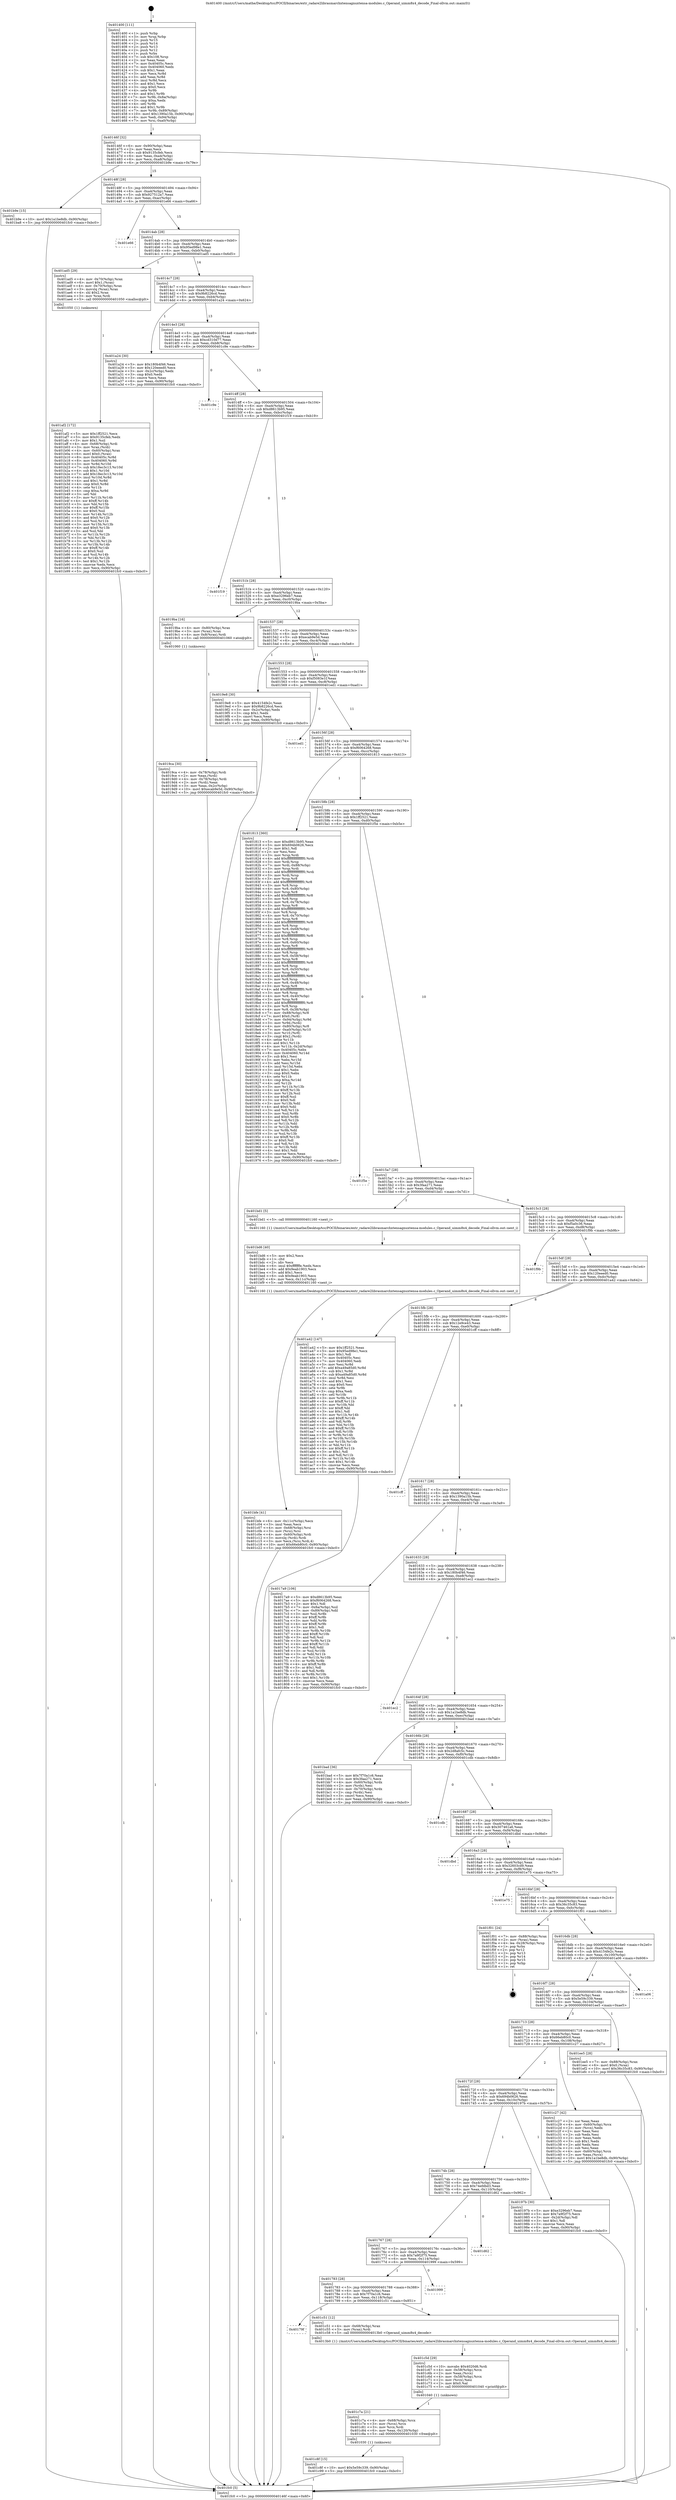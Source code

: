 digraph "0x401400" {
  label = "0x401400 (/mnt/c/Users/mathe/Desktop/tcc/POCII/binaries/extr_radare2librasmarchxtensagnuxtensa-modules.c_Operand_uimm8x4_decode_Final-ollvm.out::main(0))"
  labelloc = "t"
  node[shape=record]

  Entry [label="",width=0.3,height=0.3,shape=circle,fillcolor=black,style=filled]
  "0x40146f" [label="{
     0x40146f [32]\l
     | [instrs]\l
     &nbsp;&nbsp;0x40146f \<+6\>: mov -0x90(%rbp),%eax\l
     &nbsp;&nbsp;0x401475 \<+2\>: mov %eax,%ecx\l
     &nbsp;&nbsp;0x401477 \<+6\>: sub $0x9135cfeb,%ecx\l
     &nbsp;&nbsp;0x40147d \<+6\>: mov %eax,-0xa4(%rbp)\l
     &nbsp;&nbsp;0x401483 \<+6\>: mov %ecx,-0xa8(%rbp)\l
     &nbsp;&nbsp;0x401489 \<+6\>: je 0000000000401b9e \<main+0x79e\>\l
  }"]
  "0x401b9e" [label="{
     0x401b9e [15]\l
     | [instrs]\l
     &nbsp;&nbsp;0x401b9e \<+10\>: movl $0x1a1be8db,-0x90(%rbp)\l
     &nbsp;&nbsp;0x401ba8 \<+5\>: jmp 0000000000401fc0 \<main+0xbc0\>\l
  }"]
  "0x40148f" [label="{
     0x40148f [28]\l
     | [instrs]\l
     &nbsp;&nbsp;0x40148f \<+5\>: jmp 0000000000401494 \<main+0x94\>\l
     &nbsp;&nbsp;0x401494 \<+6\>: mov -0xa4(%rbp),%eax\l
     &nbsp;&nbsp;0x40149a \<+5\>: sub $0x927512a7,%eax\l
     &nbsp;&nbsp;0x40149f \<+6\>: mov %eax,-0xac(%rbp)\l
     &nbsp;&nbsp;0x4014a5 \<+6\>: je 0000000000401e66 \<main+0xa66\>\l
  }"]
  Exit [label="",width=0.3,height=0.3,shape=circle,fillcolor=black,style=filled,peripheries=2]
  "0x401e66" [label="{
     0x401e66\l
  }", style=dashed]
  "0x4014ab" [label="{
     0x4014ab [28]\l
     | [instrs]\l
     &nbsp;&nbsp;0x4014ab \<+5\>: jmp 00000000004014b0 \<main+0xb0\>\l
     &nbsp;&nbsp;0x4014b0 \<+6\>: mov -0xa4(%rbp),%eax\l
     &nbsp;&nbsp;0x4014b6 \<+5\>: sub $0x95ed98e1,%eax\l
     &nbsp;&nbsp;0x4014bb \<+6\>: mov %eax,-0xb0(%rbp)\l
     &nbsp;&nbsp;0x4014c1 \<+6\>: je 0000000000401ad5 \<main+0x6d5\>\l
  }"]
  "0x401c8f" [label="{
     0x401c8f [15]\l
     | [instrs]\l
     &nbsp;&nbsp;0x401c8f \<+10\>: movl $0x5e59c339,-0x90(%rbp)\l
     &nbsp;&nbsp;0x401c99 \<+5\>: jmp 0000000000401fc0 \<main+0xbc0\>\l
  }"]
  "0x401ad5" [label="{
     0x401ad5 [29]\l
     | [instrs]\l
     &nbsp;&nbsp;0x401ad5 \<+4\>: mov -0x70(%rbp),%rax\l
     &nbsp;&nbsp;0x401ad9 \<+6\>: movl $0x1,(%rax)\l
     &nbsp;&nbsp;0x401adf \<+4\>: mov -0x70(%rbp),%rax\l
     &nbsp;&nbsp;0x401ae3 \<+3\>: movslq (%rax),%rax\l
     &nbsp;&nbsp;0x401ae6 \<+4\>: shl $0x2,%rax\l
     &nbsp;&nbsp;0x401aea \<+3\>: mov %rax,%rdi\l
     &nbsp;&nbsp;0x401aed \<+5\>: call 0000000000401050 \<malloc@plt\>\l
     | [calls]\l
     &nbsp;&nbsp;0x401050 \{1\} (unknown)\l
  }"]
  "0x4014c7" [label="{
     0x4014c7 [28]\l
     | [instrs]\l
     &nbsp;&nbsp;0x4014c7 \<+5\>: jmp 00000000004014cc \<main+0xcc\>\l
     &nbsp;&nbsp;0x4014cc \<+6\>: mov -0xa4(%rbp),%eax\l
     &nbsp;&nbsp;0x4014d2 \<+5\>: sub $0x9b8226cd,%eax\l
     &nbsp;&nbsp;0x4014d7 \<+6\>: mov %eax,-0xb4(%rbp)\l
     &nbsp;&nbsp;0x4014dd \<+6\>: je 0000000000401a24 \<main+0x624\>\l
  }"]
  "0x401c7a" [label="{
     0x401c7a [21]\l
     | [instrs]\l
     &nbsp;&nbsp;0x401c7a \<+4\>: mov -0x68(%rbp),%rcx\l
     &nbsp;&nbsp;0x401c7e \<+3\>: mov (%rcx),%rcx\l
     &nbsp;&nbsp;0x401c81 \<+3\>: mov %rcx,%rdi\l
     &nbsp;&nbsp;0x401c84 \<+6\>: mov %eax,-0x120(%rbp)\l
     &nbsp;&nbsp;0x401c8a \<+5\>: call 0000000000401030 \<free@plt\>\l
     | [calls]\l
     &nbsp;&nbsp;0x401030 \{1\} (unknown)\l
  }"]
  "0x401a24" [label="{
     0x401a24 [30]\l
     | [instrs]\l
     &nbsp;&nbsp;0x401a24 \<+5\>: mov $0x180b4f46,%eax\l
     &nbsp;&nbsp;0x401a29 \<+5\>: mov $0x120eeed0,%ecx\l
     &nbsp;&nbsp;0x401a2e \<+3\>: mov -0x2c(%rbp),%edx\l
     &nbsp;&nbsp;0x401a31 \<+3\>: cmp $0x0,%edx\l
     &nbsp;&nbsp;0x401a34 \<+3\>: cmove %ecx,%eax\l
     &nbsp;&nbsp;0x401a37 \<+6\>: mov %eax,-0x90(%rbp)\l
     &nbsp;&nbsp;0x401a3d \<+5\>: jmp 0000000000401fc0 \<main+0xbc0\>\l
  }"]
  "0x4014e3" [label="{
     0x4014e3 [28]\l
     | [instrs]\l
     &nbsp;&nbsp;0x4014e3 \<+5\>: jmp 00000000004014e8 \<main+0xe8\>\l
     &nbsp;&nbsp;0x4014e8 \<+6\>: mov -0xa4(%rbp),%eax\l
     &nbsp;&nbsp;0x4014ee \<+5\>: sub $0xcd310d77,%eax\l
     &nbsp;&nbsp;0x4014f3 \<+6\>: mov %eax,-0xb8(%rbp)\l
     &nbsp;&nbsp;0x4014f9 \<+6\>: je 0000000000401c9e \<main+0x89e\>\l
  }"]
  "0x401c5d" [label="{
     0x401c5d [29]\l
     | [instrs]\l
     &nbsp;&nbsp;0x401c5d \<+10\>: movabs $0x4020d6,%rdi\l
     &nbsp;&nbsp;0x401c67 \<+4\>: mov -0x58(%rbp),%rcx\l
     &nbsp;&nbsp;0x401c6b \<+2\>: mov %eax,(%rcx)\l
     &nbsp;&nbsp;0x401c6d \<+4\>: mov -0x58(%rbp),%rcx\l
     &nbsp;&nbsp;0x401c71 \<+2\>: mov (%rcx),%esi\l
     &nbsp;&nbsp;0x401c73 \<+2\>: mov $0x0,%al\l
     &nbsp;&nbsp;0x401c75 \<+5\>: call 0000000000401040 \<printf@plt\>\l
     | [calls]\l
     &nbsp;&nbsp;0x401040 \{1\} (unknown)\l
  }"]
  "0x401c9e" [label="{
     0x401c9e\l
  }", style=dashed]
  "0x4014ff" [label="{
     0x4014ff [28]\l
     | [instrs]\l
     &nbsp;&nbsp;0x4014ff \<+5\>: jmp 0000000000401504 \<main+0x104\>\l
     &nbsp;&nbsp;0x401504 \<+6\>: mov -0xa4(%rbp),%eax\l
     &nbsp;&nbsp;0x40150a \<+5\>: sub $0xd8613b95,%eax\l
     &nbsp;&nbsp;0x40150f \<+6\>: mov %eax,-0xbc(%rbp)\l
     &nbsp;&nbsp;0x401515 \<+6\>: je 0000000000401f19 \<main+0xb19\>\l
  }"]
  "0x40179f" [label="{
     0x40179f\l
  }", style=dashed]
  "0x401f19" [label="{
     0x401f19\l
  }", style=dashed]
  "0x40151b" [label="{
     0x40151b [28]\l
     | [instrs]\l
     &nbsp;&nbsp;0x40151b \<+5\>: jmp 0000000000401520 \<main+0x120\>\l
     &nbsp;&nbsp;0x401520 \<+6\>: mov -0xa4(%rbp),%eax\l
     &nbsp;&nbsp;0x401526 \<+5\>: sub $0xe3296eb7,%eax\l
     &nbsp;&nbsp;0x40152b \<+6\>: mov %eax,-0xc0(%rbp)\l
     &nbsp;&nbsp;0x401531 \<+6\>: je 00000000004019ba \<main+0x5ba\>\l
  }"]
  "0x401c51" [label="{
     0x401c51 [12]\l
     | [instrs]\l
     &nbsp;&nbsp;0x401c51 \<+4\>: mov -0x68(%rbp),%rax\l
     &nbsp;&nbsp;0x401c55 \<+3\>: mov (%rax),%rdi\l
     &nbsp;&nbsp;0x401c58 \<+5\>: call 00000000004013b0 \<Operand_uimm8x4_decode\>\l
     | [calls]\l
     &nbsp;&nbsp;0x4013b0 \{1\} (/mnt/c/Users/mathe/Desktop/tcc/POCII/binaries/extr_radare2librasmarchxtensagnuxtensa-modules.c_Operand_uimm8x4_decode_Final-ollvm.out::Operand_uimm8x4_decode)\l
  }"]
  "0x4019ba" [label="{
     0x4019ba [16]\l
     | [instrs]\l
     &nbsp;&nbsp;0x4019ba \<+4\>: mov -0x80(%rbp),%rax\l
     &nbsp;&nbsp;0x4019be \<+3\>: mov (%rax),%rax\l
     &nbsp;&nbsp;0x4019c1 \<+4\>: mov 0x8(%rax),%rdi\l
     &nbsp;&nbsp;0x4019c5 \<+5\>: call 0000000000401060 \<atoi@plt\>\l
     | [calls]\l
     &nbsp;&nbsp;0x401060 \{1\} (unknown)\l
  }"]
  "0x401537" [label="{
     0x401537 [28]\l
     | [instrs]\l
     &nbsp;&nbsp;0x401537 \<+5\>: jmp 000000000040153c \<main+0x13c\>\l
     &nbsp;&nbsp;0x40153c \<+6\>: mov -0xa4(%rbp),%eax\l
     &nbsp;&nbsp;0x401542 \<+5\>: sub $0xecab9e5d,%eax\l
     &nbsp;&nbsp;0x401547 \<+6\>: mov %eax,-0xc4(%rbp)\l
     &nbsp;&nbsp;0x40154d \<+6\>: je 00000000004019e8 \<main+0x5e8\>\l
  }"]
  "0x401783" [label="{
     0x401783 [28]\l
     | [instrs]\l
     &nbsp;&nbsp;0x401783 \<+5\>: jmp 0000000000401788 \<main+0x388\>\l
     &nbsp;&nbsp;0x401788 \<+6\>: mov -0xa4(%rbp),%eax\l
     &nbsp;&nbsp;0x40178e \<+5\>: sub $0x7f70a1c6,%eax\l
     &nbsp;&nbsp;0x401793 \<+6\>: mov %eax,-0x118(%rbp)\l
     &nbsp;&nbsp;0x401799 \<+6\>: je 0000000000401c51 \<main+0x851\>\l
  }"]
  "0x4019e8" [label="{
     0x4019e8 [30]\l
     | [instrs]\l
     &nbsp;&nbsp;0x4019e8 \<+5\>: mov $0x4154fe2c,%eax\l
     &nbsp;&nbsp;0x4019ed \<+5\>: mov $0x9b8226cd,%ecx\l
     &nbsp;&nbsp;0x4019f2 \<+3\>: mov -0x2c(%rbp),%edx\l
     &nbsp;&nbsp;0x4019f5 \<+3\>: cmp $0x1,%edx\l
     &nbsp;&nbsp;0x4019f8 \<+3\>: cmovl %ecx,%eax\l
     &nbsp;&nbsp;0x4019fb \<+6\>: mov %eax,-0x90(%rbp)\l
     &nbsp;&nbsp;0x401a01 \<+5\>: jmp 0000000000401fc0 \<main+0xbc0\>\l
  }"]
  "0x401553" [label="{
     0x401553 [28]\l
     | [instrs]\l
     &nbsp;&nbsp;0x401553 \<+5\>: jmp 0000000000401558 \<main+0x158\>\l
     &nbsp;&nbsp;0x401558 \<+6\>: mov -0xa4(%rbp),%eax\l
     &nbsp;&nbsp;0x40155e \<+5\>: sub $0xf5083e1f,%eax\l
     &nbsp;&nbsp;0x401563 \<+6\>: mov %eax,-0xc8(%rbp)\l
     &nbsp;&nbsp;0x401569 \<+6\>: je 0000000000401ed1 \<main+0xad1\>\l
  }"]
  "0x401999" [label="{
     0x401999\l
  }", style=dashed]
  "0x401ed1" [label="{
     0x401ed1\l
  }", style=dashed]
  "0x40156f" [label="{
     0x40156f [28]\l
     | [instrs]\l
     &nbsp;&nbsp;0x40156f \<+5\>: jmp 0000000000401574 \<main+0x174\>\l
     &nbsp;&nbsp;0x401574 \<+6\>: mov -0xa4(%rbp),%eax\l
     &nbsp;&nbsp;0x40157a \<+5\>: sub $0xf6064268,%eax\l
     &nbsp;&nbsp;0x40157f \<+6\>: mov %eax,-0xcc(%rbp)\l
     &nbsp;&nbsp;0x401585 \<+6\>: je 0000000000401813 \<main+0x413\>\l
  }"]
  "0x401767" [label="{
     0x401767 [28]\l
     | [instrs]\l
     &nbsp;&nbsp;0x401767 \<+5\>: jmp 000000000040176c \<main+0x36c\>\l
     &nbsp;&nbsp;0x40176c \<+6\>: mov -0xa4(%rbp),%eax\l
     &nbsp;&nbsp;0x401772 \<+5\>: sub $0x7a9f2f75,%eax\l
     &nbsp;&nbsp;0x401777 \<+6\>: mov %eax,-0x114(%rbp)\l
     &nbsp;&nbsp;0x40177d \<+6\>: je 0000000000401999 \<main+0x599\>\l
  }"]
  "0x401813" [label="{
     0x401813 [360]\l
     | [instrs]\l
     &nbsp;&nbsp;0x401813 \<+5\>: mov $0xd8613b95,%eax\l
     &nbsp;&nbsp;0x401818 \<+5\>: mov $0x694b0626,%ecx\l
     &nbsp;&nbsp;0x40181d \<+2\>: mov $0x1,%dl\l
     &nbsp;&nbsp;0x40181f \<+2\>: xor %esi,%esi\l
     &nbsp;&nbsp;0x401821 \<+3\>: mov %rsp,%rdi\l
     &nbsp;&nbsp;0x401824 \<+4\>: add $0xfffffffffffffff0,%rdi\l
     &nbsp;&nbsp;0x401828 \<+3\>: mov %rdi,%rsp\l
     &nbsp;&nbsp;0x40182b \<+7\>: mov %rdi,-0x88(%rbp)\l
     &nbsp;&nbsp;0x401832 \<+3\>: mov %rsp,%rdi\l
     &nbsp;&nbsp;0x401835 \<+4\>: add $0xfffffffffffffff0,%rdi\l
     &nbsp;&nbsp;0x401839 \<+3\>: mov %rdi,%rsp\l
     &nbsp;&nbsp;0x40183c \<+3\>: mov %rsp,%r8\l
     &nbsp;&nbsp;0x40183f \<+4\>: add $0xfffffffffffffff0,%r8\l
     &nbsp;&nbsp;0x401843 \<+3\>: mov %r8,%rsp\l
     &nbsp;&nbsp;0x401846 \<+4\>: mov %r8,-0x80(%rbp)\l
     &nbsp;&nbsp;0x40184a \<+3\>: mov %rsp,%r8\l
     &nbsp;&nbsp;0x40184d \<+4\>: add $0xfffffffffffffff0,%r8\l
     &nbsp;&nbsp;0x401851 \<+3\>: mov %r8,%rsp\l
     &nbsp;&nbsp;0x401854 \<+4\>: mov %r8,-0x78(%rbp)\l
     &nbsp;&nbsp;0x401858 \<+3\>: mov %rsp,%r8\l
     &nbsp;&nbsp;0x40185b \<+4\>: add $0xfffffffffffffff0,%r8\l
     &nbsp;&nbsp;0x40185f \<+3\>: mov %r8,%rsp\l
     &nbsp;&nbsp;0x401862 \<+4\>: mov %r8,-0x70(%rbp)\l
     &nbsp;&nbsp;0x401866 \<+3\>: mov %rsp,%r8\l
     &nbsp;&nbsp;0x401869 \<+4\>: add $0xfffffffffffffff0,%r8\l
     &nbsp;&nbsp;0x40186d \<+3\>: mov %r8,%rsp\l
     &nbsp;&nbsp;0x401870 \<+4\>: mov %r8,-0x68(%rbp)\l
     &nbsp;&nbsp;0x401874 \<+3\>: mov %rsp,%r8\l
     &nbsp;&nbsp;0x401877 \<+4\>: add $0xfffffffffffffff0,%r8\l
     &nbsp;&nbsp;0x40187b \<+3\>: mov %r8,%rsp\l
     &nbsp;&nbsp;0x40187e \<+4\>: mov %r8,-0x60(%rbp)\l
     &nbsp;&nbsp;0x401882 \<+3\>: mov %rsp,%r8\l
     &nbsp;&nbsp;0x401885 \<+4\>: add $0xfffffffffffffff0,%r8\l
     &nbsp;&nbsp;0x401889 \<+3\>: mov %r8,%rsp\l
     &nbsp;&nbsp;0x40188c \<+4\>: mov %r8,-0x58(%rbp)\l
     &nbsp;&nbsp;0x401890 \<+3\>: mov %rsp,%r8\l
     &nbsp;&nbsp;0x401893 \<+4\>: add $0xfffffffffffffff0,%r8\l
     &nbsp;&nbsp;0x401897 \<+3\>: mov %r8,%rsp\l
     &nbsp;&nbsp;0x40189a \<+4\>: mov %r8,-0x50(%rbp)\l
     &nbsp;&nbsp;0x40189e \<+3\>: mov %rsp,%r8\l
     &nbsp;&nbsp;0x4018a1 \<+4\>: add $0xfffffffffffffff0,%r8\l
     &nbsp;&nbsp;0x4018a5 \<+3\>: mov %r8,%rsp\l
     &nbsp;&nbsp;0x4018a8 \<+4\>: mov %r8,-0x48(%rbp)\l
     &nbsp;&nbsp;0x4018ac \<+3\>: mov %rsp,%r8\l
     &nbsp;&nbsp;0x4018af \<+4\>: add $0xfffffffffffffff0,%r8\l
     &nbsp;&nbsp;0x4018b3 \<+3\>: mov %r8,%rsp\l
     &nbsp;&nbsp;0x4018b6 \<+4\>: mov %r8,-0x40(%rbp)\l
     &nbsp;&nbsp;0x4018ba \<+3\>: mov %rsp,%r8\l
     &nbsp;&nbsp;0x4018bd \<+4\>: add $0xfffffffffffffff0,%r8\l
     &nbsp;&nbsp;0x4018c1 \<+3\>: mov %r8,%rsp\l
     &nbsp;&nbsp;0x4018c4 \<+4\>: mov %r8,-0x38(%rbp)\l
     &nbsp;&nbsp;0x4018c8 \<+7\>: mov -0x88(%rbp),%r8\l
     &nbsp;&nbsp;0x4018cf \<+7\>: movl $0x0,(%r8)\l
     &nbsp;&nbsp;0x4018d6 \<+7\>: mov -0x94(%rbp),%r9d\l
     &nbsp;&nbsp;0x4018dd \<+3\>: mov %r9d,(%rdi)\l
     &nbsp;&nbsp;0x4018e0 \<+4\>: mov -0x80(%rbp),%r8\l
     &nbsp;&nbsp;0x4018e4 \<+7\>: mov -0xa0(%rbp),%r10\l
     &nbsp;&nbsp;0x4018eb \<+3\>: mov %r10,(%r8)\l
     &nbsp;&nbsp;0x4018ee \<+3\>: cmpl $0x2,(%rdi)\l
     &nbsp;&nbsp;0x4018f1 \<+4\>: setne %r11b\l
     &nbsp;&nbsp;0x4018f5 \<+4\>: and $0x1,%r11b\l
     &nbsp;&nbsp;0x4018f9 \<+4\>: mov %r11b,-0x2d(%rbp)\l
     &nbsp;&nbsp;0x4018fd \<+7\>: mov 0x40405c,%ebx\l
     &nbsp;&nbsp;0x401904 \<+8\>: mov 0x404060,%r14d\l
     &nbsp;&nbsp;0x40190c \<+3\>: sub $0x1,%esi\l
     &nbsp;&nbsp;0x40190f \<+3\>: mov %ebx,%r15d\l
     &nbsp;&nbsp;0x401912 \<+3\>: add %esi,%r15d\l
     &nbsp;&nbsp;0x401915 \<+4\>: imul %r15d,%ebx\l
     &nbsp;&nbsp;0x401919 \<+3\>: and $0x1,%ebx\l
     &nbsp;&nbsp;0x40191c \<+3\>: cmp $0x0,%ebx\l
     &nbsp;&nbsp;0x40191f \<+4\>: sete %r11b\l
     &nbsp;&nbsp;0x401923 \<+4\>: cmp $0xa,%r14d\l
     &nbsp;&nbsp;0x401927 \<+4\>: setl %r12b\l
     &nbsp;&nbsp;0x40192b \<+3\>: mov %r11b,%r13b\l
     &nbsp;&nbsp;0x40192e \<+4\>: xor $0xff,%r13b\l
     &nbsp;&nbsp;0x401932 \<+3\>: mov %r12b,%sil\l
     &nbsp;&nbsp;0x401935 \<+4\>: xor $0xff,%sil\l
     &nbsp;&nbsp;0x401939 \<+3\>: xor $0x0,%dl\l
     &nbsp;&nbsp;0x40193c \<+3\>: mov %r13b,%dil\l
     &nbsp;&nbsp;0x40193f \<+4\>: and $0x0,%dil\l
     &nbsp;&nbsp;0x401943 \<+3\>: and %dl,%r11b\l
     &nbsp;&nbsp;0x401946 \<+3\>: mov %sil,%r8b\l
     &nbsp;&nbsp;0x401949 \<+4\>: and $0x0,%r8b\l
     &nbsp;&nbsp;0x40194d \<+3\>: and %dl,%r12b\l
     &nbsp;&nbsp;0x401950 \<+3\>: or %r11b,%dil\l
     &nbsp;&nbsp;0x401953 \<+3\>: or %r12b,%r8b\l
     &nbsp;&nbsp;0x401956 \<+3\>: xor %r8b,%dil\l
     &nbsp;&nbsp;0x401959 \<+3\>: or %sil,%r13b\l
     &nbsp;&nbsp;0x40195c \<+4\>: xor $0xff,%r13b\l
     &nbsp;&nbsp;0x401960 \<+3\>: or $0x0,%dl\l
     &nbsp;&nbsp;0x401963 \<+3\>: and %dl,%r13b\l
     &nbsp;&nbsp;0x401966 \<+3\>: or %r13b,%dil\l
     &nbsp;&nbsp;0x401969 \<+4\>: test $0x1,%dil\l
     &nbsp;&nbsp;0x40196d \<+3\>: cmovne %ecx,%eax\l
     &nbsp;&nbsp;0x401970 \<+6\>: mov %eax,-0x90(%rbp)\l
     &nbsp;&nbsp;0x401976 \<+5\>: jmp 0000000000401fc0 \<main+0xbc0\>\l
  }"]
  "0x40158b" [label="{
     0x40158b [28]\l
     | [instrs]\l
     &nbsp;&nbsp;0x40158b \<+5\>: jmp 0000000000401590 \<main+0x190\>\l
     &nbsp;&nbsp;0x401590 \<+6\>: mov -0xa4(%rbp),%eax\l
     &nbsp;&nbsp;0x401596 \<+5\>: sub $0x1ff2521,%eax\l
     &nbsp;&nbsp;0x40159b \<+6\>: mov %eax,-0xd0(%rbp)\l
     &nbsp;&nbsp;0x4015a1 \<+6\>: je 0000000000401f5e \<main+0xb5e\>\l
  }"]
  "0x401d62" [label="{
     0x401d62\l
  }", style=dashed]
  "0x401f5e" [label="{
     0x401f5e\l
  }", style=dashed]
  "0x4015a7" [label="{
     0x4015a7 [28]\l
     | [instrs]\l
     &nbsp;&nbsp;0x4015a7 \<+5\>: jmp 00000000004015ac \<main+0x1ac\>\l
     &nbsp;&nbsp;0x4015ac \<+6\>: mov -0xa4(%rbp),%eax\l
     &nbsp;&nbsp;0x4015b2 \<+5\>: sub $0x3faa271,%eax\l
     &nbsp;&nbsp;0x4015b7 \<+6\>: mov %eax,-0xd4(%rbp)\l
     &nbsp;&nbsp;0x4015bd \<+6\>: je 0000000000401bd1 \<main+0x7d1\>\l
  }"]
  "0x401bfe" [label="{
     0x401bfe [41]\l
     | [instrs]\l
     &nbsp;&nbsp;0x401bfe \<+6\>: mov -0x11c(%rbp),%ecx\l
     &nbsp;&nbsp;0x401c04 \<+3\>: imul %eax,%ecx\l
     &nbsp;&nbsp;0x401c07 \<+4\>: mov -0x68(%rbp),%rsi\l
     &nbsp;&nbsp;0x401c0b \<+3\>: mov (%rsi),%rsi\l
     &nbsp;&nbsp;0x401c0e \<+4\>: mov -0x60(%rbp),%rdi\l
     &nbsp;&nbsp;0x401c12 \<+3\>: movslq (%rdi),%rdi\l
     &nbsp;&nbsp;0x401c15 \<+3\>: mov %ecx,(%rsi,%rdi,4)\l
     &nbsp;&nbsp;0x401c18 \<+10\>: movl $0x66eb80c0,-0x90(%rbp)\l
     &nbsp;&nbsp;0x401c22 \<+5\>: jmp 0000000000401fc0 \<main+0xbc0\>\l
  }"]
  "0x401bd1" [label="{
     0x401bd1 [5]\l
     | [instrs]\l
     &nbsp;&nbsp;0x401bd1 \<+5\>: call 0000000000401160 \<next_i\>\l
     | [calls]\l
     &nbsp;&nbsp;0x401160 \{1\} (/mnt/c/Users/mathe/Desktop/tcc/POCII/binaries/extr_radare2librasmarchxtensagnuxtensa-modules.c_Operand_uimm8x4_decode_Final-ollvm.out::next_i)\l
  }"]
  "0x4015c3" [label="{
     0x4015c3 [28]\l
     | [instrs]\l
     &nbsp;&nbsp;0x4015c3 \<+5\>: jmp 00000000004015c8 \<main+0x1c8\>\l
     &nbsp;&nbsp;0x4015c8 \<+6\>: mov -0xa4(%rbp),%eax\l
     &nbsp;&nbsp;0x4015ce \<+5\>: sub $0xf5a0c36,%eax\l
     &nbsp;&nbsp;0x4015d3 \<+6\>: mov %eax,-0xd8(%rbp)\l
     &nbsp;&nbsp;0x4015d9 \<+6\>: je 0000000000401f9b \<main+0xb9b\>\l
  }"]
  "0x401bd6" [label="{
     0x401bd6 [40]\l
     | [instrs]\l
     &nbsp;&nbsp;0x401bd6 \<+5\>: mov $0x2,%ecx\l
     &nbsp;&nbsp;0x401bdb \<+1\>: cltd\l
     &nbsp;&nbsp;0x401bdc \<+2\>: idiv %ecx\l
     &nbsp;&nbsp;0x401bde \<+6\>: imul $0xfffffffe,%edx,%ecx\l
     &nbsp;&nbsp;0x401be4 \<+6\>: add $0x9eab1903,%ecx\l
     &nbsp;&nbsp;0x401bea \<+3\>: add $0x1,%ecx\l
     &nbsp;&nbsp;0x401bed \<+6\>: sub $0x9eab1903,%ecx\l
     &nbsp;&nbsp;0x401bf3 \<+6\>: mov %ecx,-0x11c(%rbp)\l
     &nbsp;&nbsp;0x401bf9 \<+5\>: call 0000000000401160 \<next_i\>\l
     | [calls]\l
     &nbsp;&nbsp;0x401160 \{1\} (/mnt/c/Users/mathe/Desktop/tcc/POCII/binaries/extr_radare2librasmarchxtensagnuxtensa-modules.c_Operand_uimm8x4_decode_Final-ollvm.out::next_i)\l
  }"]
  "0x401f9b" [label="{
     0x401f9b\l
  }", style=dashed]
  "0x4015df" [label="{
     0x4015df [28]\l
     | [instrs]\l
     &nbsp;&nbsp;0x4015df \<+5\>: jmp 00000000004015e4 \<main+0x1e4\>\l
     &nbsp;&nbsp;0x4015e4 \<+6\>: mov -0xa4(%rbp),%eax\l
     &nbsp;&nbsp;0x4015ea \<+5\>: sub $0x120eeed0,%eax\l
     &nbsp;&nbsp;0x4015ef \<+6\>: mov %eax,-0xdc(%rbp)\l
     &nbsp;&nbsp;0x4015f5 \<+6\>: je 0000000000401a42 \<main+0x642\>\l
  }"]
  "0x401af2" [label="{
     0x401af2 [172]\l
     | [instrs]\l
     &nbsp;&nbsp;0x401af2 \<+5\>: mov $0x1ff2521,%ecx\l
     &nbsp;&nbsp;0x401af7 \<+5\>: mov $0x9135cfeb,%edx\l
     &nbsp;&nbsp;0x401afc \<+3\>: mov $0x1,%sil\l
     &nbsp;&nbsp;0x401aff \<+4\>: mov -0x68(%rbp),%rdi\l
     &nbsp;&nbsp;0x401b03 \<+3\>: mov %rax,(%rdi)\l
     &nbsp;&nbsp;0x401b06 \<+4\>: mov -0x60(%rbp),%rax\l
     &nbsp;&nbsp;0x401b0a \<+6\>: movl $0x0,(%rax)\l
     &nbsp;&nbsp;0x401b10 \<+8\>: mov 0x40405c,%r8d\l
     &nbsp;&nbsp;0x401b18 \<+8\>: mov 0x404060,%r9d\l
     &nbsp;&nbsp;0x401b20 \<+3\>: mov %r8d,%r10d\l
     &nbsp;&nbsp;0x401b23 \<+7\>: sub $0x18ec3c13,%r10d\l
     &nbsp;&nbsp;0x401b2a \<+4\>: sub $0x1,%r10d\l
     &nbsp;&nbsp;0x401b2e \<+7\>: add $0x18ec3c13,%r10d\l
     &nbsp;&nbsp;0x401b35 \<+4\>: imul %r10d,%r8d\l
     &nbsp;&nbsp;0x401b39 \<+4\>: and $0x1,%r8d\l
     &nbsp;&nbsp;0x401b3d \<+4\>: cmp $0x0,%r8d\l
     &nbsp;&nbsp;0x401b41 \<+4\>: sete %r11b\l
     &nbsp;&nbsp;0x401b45 \<+4\>: cmp $0xa,%r9d\l
     &nbsp;&nbsp;0x401b49 \<+3\>: setl %bl\l
     &nbsp;&nbsp;0x401b4c \<+3\>: mov %r11b,%r14b\l
     &nbsp;&nbsp;0x401b4f \<+4\>: xor $0xff,%r14b\l
     &nbsp;&nbsp;0x401b53 \<+3\>: mov %bl,%r15b\l
     &nbsp;&nbsp;0x401b56 \<+4\>: xor $0xff,%r15b\l
     &nbsp;&nbsp;0x401b5a \<+4\>: xor $0x0,%sil\l
     &nbsp;&nbsp;0x401b5e \<+3\>: mov %r14b,%r12b\l
     &nbsp;&nbsp;0x401b61 \<+4\>: and $0x0,%r12b\l
     &nbsp;&nbsp;0x401b65 \<+3\>: and %sil,%r11b\l
     &nbsp;&nbsp;0x401b68 \<+3\>: mov %r15b,%r13b\l
     &nbsp;&nbsp;0x401b6b \<+4\>: and $0x0,%r13b\l
     &nbsp;&nbsp;0x401b6f \<+3\>: and %sil,%bl\l
     &nbsp;&nbsp;0x401b72 \<+3\>: or %r11b,%r12b\l
     &nbsp;&nbsp;0x401b75 \<+3\>: or %bl,%r13b\l
     &nbsp;&nbsp;0x401b78 \<+3\>: xor %r13b,%r12b\l
     &nbsp;&nbsp;0x401b7b \<+3\>: or %r15b,%r14b\l
     &nbsp;&nbsp;0x401b7e \<+4\>: xor $0xff,%r14b\l
     &nbsp;&nbsp;0x401b82 \<+4\>: or $0x0,%sil\l
     &nbsp;&nbsp;0x401b86 \<+3\>: and %sil,%r14b\l
     &nbsp;&nbsp;0x401b89 \<+3\>: or %r14b,%r12b\l
     &nbsp;&nbsp;0x401b8c \<+4\>: test $0x1,%r12b\l
     &nbsp;&nbsp;0x401b90 \<+3\>: cmovne %edx,%ecx\l
     &nbsp;&nbsp;0x401b93 \<+6\>: mov %ecx,-0x90(%rbp)\l
     &nbsp;&nbsp;0x401b99 \<+5\>: jmp 0000000000401fc0 \<main+0xbc0\>\l
  }"]
  "0x401a42" [label="{
     0x401a42 [147]\l
     | [instrs]\l
     &nbsp;&nbsp;0x401a42 \<+5\>: mov $0x1ff2521,%eax\l
     &nbsp;&nbsp;0x401a47 \<+5\>: mov $0x95ed98e1,%ecx\l
     &nbsp;&nbsp;0x401a4c \<+2\>: mov $0x1,%dl\l
     &nbsp;&nbsp;0x401a4e \<+7\>: mov 0x40405c,%esi\l
     &nbsp;&nbsp;0x401a55 \<+7\>: mov 0x404060,%edi\l
     &nbsp;&nbsp;0x401a5c \<+3\>: mov %esi,%r8d\l
     &nbsp;&nbsp;0x401a5f \<+7\>: add $0xa49a85d0,%r8d\l
     &nbsp;&nbsp;0x401a66 \<+4\>: sub $0x1,%r8d\l
     &nbsp;&nbsp;0x401a6a \<+7\>: sub $0xa49a85d0,%r8d\l
     &nbsp;&nbsp;0x401a71 \<+4\>: imul %r8d,%esi\l
     &nbsp;&nbsp;0x401a75 \<+3\>: and $0x1,%esi\l
     &nbsp;&nbsp;0x401a78 \<+3\>: cmp $0x0,%esi\l
     &nbsp;&nbsp;0x401a7b \<+4\>: sete %r9b\l
     &nbsp;&nbsp;0x401a7f \<+3\>: cmp $0xa,%edi\l
     &nbsp;&nbsp;0x401a82 \<+4\>: setl %r10b\l
     &nbsp;&nbsp;0x401a86 \<+3\>: mov %r9b,%r11b\l
     &nbsp;&nbsp;0x401a89 \<+4\>: xor $0xff,%r11b\l
     &nbsp;&nbsp;0x401a8d \<+3\>: mov %r10b,%bl\l
     &nbsp;&nbsp;0x401a90 \<+3\>: xor $0xff,%bl\l
     &nbsp;&nbsp;0x401a93 \<+3\>: xor $0x1,%dl\l
     &nbsp;&nbsp;0x401a96 \<+3\>: mov %r11b,%r14b\l
     &nbsp;&nbsp;0x401a99 \<+4\>: and $0xff,%r14b\l
     &nbsp;&nbsp;0x401a9d \<+3\>: and %dl,%r9b\l
     &nbsp;&nbsp;0x401aa0 \<+3\>: mov %bl,%r15b\l
     &nbsp;&nbsp;0x401aa3 \<+4\>: and $0xff,%r15b\l
     &nbsp;&nbsp;0x401aa7 \<+3\>: and %dl,%r10b\l
     &nbsp;&nbsp;0x401aaa \<+3\>: or %r9b,%r14b\l
     &nbsp;&nbsp;0x401aad \<+3\>: or %r10b,%r15b\l
     &nbsp;&nbsp;0x401ab0 \<+3\>: xor %r15b,%r14b\l
     &nbsp;&nbsp;0x401ab3 \<+3\>: or %bl,%r11b\l
     &nbsp;&nbsp;0x401ab6 \<+4\>: xor $0xff,%r11b\l
     &nbsp;&nbsp;0x401aba \<+3\>: or $0x1,%dl\l
     &nbsp;&nbsp;0x401abd \<+3\>: and %dl,%r11b\l
     &nbsp;&nbsp;0x401ac0 \<+3\>: or %r11b,%r14b\l
     &nbsp;&nbsp;0x401ac3 \<+4\>: test $0x1,%r14b\l
     &nbsp;&nbsp;0x401ac7 \<+3\>: cmovne %ecx,%eax\l
     &nbsp;&nbsp;0x401aca \<+6\>: mov %eax,-0x90(%rbp)\l
     &nbsp;&nbsp;0x401ad0 \<+5\>: jmp 0000000000401fc0 \<main+0xbc0\>\l
  }"]
  "0x4015fb" [label="{
     0x4015fb [28]\l
     | [instrs]\l
     &nbsp;&nbsp;0x4015fb \<+5\>: jmp 0000000000401600 \<main+0x200\>\l
     &nbsp;&nbsp;0x401600 \<+6\>: mov -0xa4(%rbp),%eax\l
     &nbsp;&nbsp;0x401606 \<+5\>: sub $0x12e9ce43,%eax\l
     &nbsp;&nbsp;0x40160b \<+6\>: mov %eax,-0xe0(%rbp)\l
     &nbsp;&nbsp;0x401611 \<+6\>: je 0000000000401cff \<main+0x8ff\>\l
  }"]
  "0x4019ca" [label="{
     0x4019ca [30]\l
     | [instrs]\l
     &nbsp;&nbsp;0x4019ca \<+4\>: mov -0x78(%rbp),%rdi\l
     &nbsp;&nbsp;0x4019ce \<+2\>: mov %eax,(%rdi)\l
     &nbsp;&nbsp;0x4019d0 \<+4\>: mov -0x78(%rbp),%rdi\l
     &nbsp;&nbsp;0x4019d4 \<+2\>: mov (%rdi),%eax\l
     &nbsp;&nbsp;0x4019d6 \<+3\>: mov %eax,-0x2c(%rbp)\l
     &nbsp;&nbsp;0x4019d9 \<+10\>: movl $0xecab9e5d,-0x90(%rbp)\l
     &nbsp;&nbsp;0x4019e3 \<+5\>: jmp 0000000000401fc0 \<main+0xbc0\>\l
  }"]
  "0x401cff" [label="{
     0x401cff\l
  }", style=dashed]
  "0x401617" [label="{
     0x401617 [28]\l
     | [instrs]\l
     &nbsp;&nbsp;0x401617 \<+5\>: jmp 000000000040161c \<main+0x21c\>\l
     &nbsp;&nbsp;0x40161c \<+6\>: mov -0xa4(%rbp),%eax\l
     &nbsp;&nbsp;0x401622 \<+5\>: sub $0x1390a15b,%eax\l
     &nbsp;&nbsp;0x401627 \<+6\>: mov %eax,-0xe4(%rbp)\l
     &nbsp;&nbsp;0x40162d \<+6\>: je 00000000004017a9 \<main+0x3a9\>\l
  }"]
  "0x40174b" [label="{
     0x40174b [28]\l
     | [instrs]\l
     &nbsp;&nbsp;0x40174b \<+5\>: jmp 0000000000401750 \<main+0x350\>\l
     &nbsp;&nbsp;0x401750 \<+6\>: mov -0xa4(%rbp),%eax\l
     &nbsp;&nbsp;0x401756 \<+5\>: sub $0x74efdbd3,%eax\l
     &nbsp;&nbsp;0x40175b \<+6\>: mov %eax,-0x110(%rbp)\l
     &nbsp;&nbsp;0x401761 \<+6\>: je 0000000000401d62 \<main+0x962\>\l
  }"]
  "0x4017a9" [label="{
     0x4017a9 [106]\l
     | [instrs]\l
     &nbsp;&nbsp;0x4017a9 \<+5\>: mov $0xd8613b95,%eax\l
     &nbsp;&nbsp;0x4017ae \<+5\>: mov $0xf6064268,%ecx\l
     &nbsp;&nbsp;0x4017b3 \<+2\>: mov $0x1,%dl\l
     &nbsp;&nbsp;0x4017b5 \<+7\>: mov -0x8a(%rbp),%sil\l
     &nbsp;&nbsp;0x4017bc \<+7\>: mov -0x89(%rbp),%dil\l
     &nbsp;&nbsp;0x4017c3 \<+3\>: mov %sil,%r8b\l
     &nbsp;&nbsp;0x4017c6 \<+4\>: xor $0xff,%r8b\l
     &nbsp;&nbsp;0x4017ca \<+3\>: mov %dil,%r9b\l
     &nbsp;&nbsp;0x4017cd \<+4\>: xor $0xff,%r9b\l
     &nbsp;&nbsp;0x4017d1 \<+3\>: xor $0x1,%dl\l
     &nbsp;&nbsp;0x4017d4 \<+3\>: mov %r8b,%r10b\l
     &nbsp;&nbsp;0x4017d7 \<+4\>: and $0xff,%r10b\l
     &nbsp;&nbsp;0x4017db \<+3\>: and %dl,%sil\l
     &nbsp;&nbsp;0x4017de \<+3\>: mov %r9b,%r11b\l
     &nbsp;&nbsp;0x4017e1 \<+4\>: and $0xff,%r11b\l
     &nbsp;&nbsp;0x4017e5 \<+3\>: and %dl,%dil\l
     &nbsp;&nbsp;0x4017e8 \<+3\>: or %sil,%r10b\l
     &nbsp;&nbsp;0x4017eb \<+3\>: or %dil,%r11b\l
     &nbsp;&nbsp;0x4017ee \<+3\>: xor %r11b,%r10b\l
     &nbsp;&nbsp;0x4017f1 \<+3\>: or %r9b,%r8b\l
     &nbsp;&nbsp;0x4017f4 \<+4\>: xor $0xff,%r8b\l
     &nbsp;&nbsp;0x4017f8 \<+3\>: or $0x1,%dl\l
     &nbsp;&nbsp;0x4017fb \<+3\>: and %dl,%r8b\l
     &nbsp;&nbsp;0x4017fe \<+3\>: or %r8b,%r10b\l
     &nbsp;&nbsp;0x401801 \<+4\>: test $0x1,%r10b\l
     &nbsp;&nbsp;0x401805 \<+3\>: cmovne %ecx,%eax\l
     &nbsp;&nbsp;0x401808 \<+6\>: mov %eax,-0x90(%rbp)\l
     &nbsp;&nbsp;0x40180e \<+5\>: jmp 0000000000401fc0 \<main+0xbc0\>\l
  }"]
  "0x401633" [label="{
     0x401633 [28]\l
     | [instrs]\l
     &nbsp;&nbsp;0x401633 \<+5\>: jmp 0000000000401638 \<main+0x238\>\l
     &nbsp;&nbsp;0x401638 \<+6\>: mov -0xa4(%rbp),%eax\l
     &nbsp;&nbsp;0x40163e \<+5\>: sub $0x180b4f46,%eax\l
     &nbsp;&nbsp;0x401643 \<+6\>: mov %eax,-0xe8(%rbp)\l
     &nbsp;&nbsp;0x401649 \<+6\>: je 0000000000401ec2 \<main+0xac2\>\l
  }"]
  "0x401fc0" [label="{
     0x401fc0 [5]\l
     | [instrs]\l
     &nbsp;&nbsp;0x401fc0 \<+5\>: jmp 000000000040146f \<main+0x6f\>\l
  }"]
  "0x401400" [label="{
     0x401400 [111]\l
     | [instrs]\l
     &nbsp;&nbsp;0x401400 \<+1\>: push %rbp\l
     &nbsp;&nbsp;0x401401 \<+3\>: mov %rsp,%rbp\l
     &nbsp;&nbsp;0x401404 \<+2\>: push %r15\l
     &nbsp;&nbsp;0x401406 \<+2\>: push %r14\l
     &nbsp;&nbsp;0x401408 \<+2\>: push %r13\l
     &nbsp;&nbsp;0x40140a \<+2\>: push %r12\l
     &nbsp;&nbsp;0x40140c \<+1\>: push %rbx\l
     &nbsp;&nbsp;0x40140d \<+7\>: sub $0x108,%rsp\l
     &nbsp;&nbsp;0x401414 \<+2\>: xor %eax,%eax\l
     &nbsp;&nbsp;0x401416 \<+7\>: mov 0x40405c,%ecx\l
     &nbsp;&nbsp;0x40141d \<+7\>: mov 0x404060,%edx\l
     &nbsp;&nbsp;0x401424 \<+3\>: sub $0x1,%eax\l
     &nbsp;&nbsp;0x401427 \<+3\>: mov %ecx,%r8d\l
     &nbsp;&nbsp;0x40142a \<+3\>: add %eax,%r8d\l
     &nbsp;&nbsp;0x40142d \<+4\>: imul %r8d,%ecx\l
     &nbsp;&nbsp;0x401431 \<+3\>: and $0x1,%ecx\l
     &nbsp;&nbsp;0x401434 \<+3\>: cmp $0x0,%ecx\l
     &nbsp;&nbsp;0x401437 \<+4\>: sete %r9b\l
     &nbsp;&nbsp;0x40143b \<+4\>: and $0x1,%r9b\l
     &nbsp;&nbsp;0x40143f \<+7\>: mov %r9b,-0x8a(%rbp)\l
     &nbsp;&nbsp;0x401446 \<+3\>: cmp $0xa,%edx\l
     &nbsp;&nbsp;0x401449 \<+4\>: setl %r9b\l
     &nbsp;&nbsp;0x40144d \<+4\>: and $0x1,%r9b\l
     &nbsp;&nbsp;0x401451 \<+7\>: mov %r9b,-0x89(%rbp)\l
     &nbsp;&nbsp;0x401458 \<+10\>: movl $0x1390a15b,-0x90(%rbp)\l
     &nbsp;&nbsp;0x401462 \<+6\>: mov %edi,-0x94(%rbp)\l
     &nbsp;&nbsp;0x401468 \<+7\>: mov %rsi,-0xa0(%rbp)\l
  }"]
  "0x40197b" [label="{
     0x40197b [30]\l
     | [instrs]\l
     &nbsp;&nbsp;0x40197b \<+5\>: mov $0xe3296eb7,%eax\l
     &nbsp;&nbsp;0x401980 \<+5\>: mov $0x7a9f2f75,%ecx\l
     &nbsp;&nbsp;0x401985 \<+3\>: mov -0x2d(%rbp),%dl\l
     &nbsp;&nbsp;0x401988 \<+3\>: test $0x1,%dl\l
     &nbsp;&nbsp;0x40198b \<+3\>: cmovne %ecx,%eax\l
     &nbsp;&nbsp;0x40198e \<+6\>: mov %eax,-0x90(%rbp)\l
     &nbsp;&nbsp;0x401994 \<+5\>: jmp 0000000000401fc0 \<main+0xbc0\>\l
  }"]
  "0x40172f" [label="{
     0x40172f [28]\l
     | [instrs]\l
     &nbsp;&nbsp;0x40172f \<+5\>: jmp 0000000000401734 \<main+0x334\>\l
     &nbsp;&nbsp;0x401734 \<+6\>: mov -0xa4(%rbp),%eax\l
     &nbsp;&nbsp;0x40173a \<+5\>: sub $0x694b0626,%eax\l
     &nbsp;&nbsp;0x40173f \<+6\>: mov %eax,-0x10c(%rbp)\l
     &nbsp;&nbsp;0x401745 \<+6\>: je 000000000040197b \<main+0x57b\>\l
  }"]
  "0x401ec2" [label="{
     0x401ec2\l
  }", style=dashed]
  "0x40164f" [label="{
     0x40164f [28]\l
     | [instrs]\l
     &nbsp;&nbsp;0x40164f \<+5\>: jmp 0000000000401654 \<main+0x254\>\l
     &nbsp;&nbsp;0x401654 \<+6\>: mov -0xa4(%rbp),%eax\l
     &nbsp;&nbsp;0x40165a \<+5\>: sub $0x1a1be8db,%eax\l
     &nbsp;&nbsp;0x40165f \<+6\>: mov %eax,-0xec(%rbp)\l
     &nbsp;&nbsp;0x401665 \<+6\>: je 0000000000401bad \<main+0x7ad\>\l
  }"]
  "0x401c27" [label="{
     0x401c27 [42]\l
     | [instrs]\l
     &nbsp;&nbsp;0x401c27 \<+2\>: xor %eax,%eax\l
     &nbsp;&nbsp;0x401c29 \<+4\>: mov -0x60(%rbp),%rcx\l
     &nbsp;&nbsp;0x401c2d \<+2\>: mov (%rcx),%edx\l
     &nbsp;&nbsp;0x401c2f \<+2\>: mov %eax,%esi\l
     &nbsp;&nbsp;0x401c31 \<+2\>: sub %edx,%esi\l
     &nbsp;&nbsp;0x401c33 \<+2\>: mov %eax,%edx\l
     &nbsp;&nbsp;0x401c35 \<+3\>: sub $0x1,%edx\l
     &nbsp;&nbsp;0x401c38 \<+2\>: add %edx,%esi\l
     &nbsp;&nbsp;0x401c3a \<+2\>: sub %esi,%eax\l
     &nbsp;&nbsp;0x401c3c \<+4\>: mov -0x60(%rbp),%rcx\l
     &nbsp;&nbsp;0x401c40 \<+2\>: mov %eax,(%rcx)\l
     &nbsp;&nbsp;0x401c42 \<+10\>: movl $0x1a1be8db,-0x90(%rbp)\l
     &nbsp;&nbsp;0x401c4c \<+5\>: jmp 0000000000401fc0 \<main+0xbc0\>\l
  }"]
  "0x401bad" [label="{
     0x401bad [36]\l
     | [instrs]\l
     &nbsp;&nbsp;0x401bad \<+5\>: mov $0x7f70a1c6,%eax\l
     &nbsp;&nbsp;0x401bb2 \<+5\>: mov $0x3faa271,%ecx\l
     &nbsp;&nbsp;0x401bb7 \<+4\>: mov -0x60(%rbp),%rdx\l
     &nbsp;&nbsp;0x401bbb \<+2\>: mov (%rdx),%esi\l
     &nbsp;&nbsp;0x401bbd \<+4\>: mov -0x70(%rbp),%rdx\l
     &nbsp;&nbsp;0x401bc1 \<+2\>: cmp (%rdx),%esi\l
     &nbsp;&nbsp;0x401bc3 \<+3\>: cmovl %ecx,%eax\l
     &nbsp;&nbsp;0x401bc6 \<+6\>: mov %eax,-0x90(%rbp)\l
     &nbsp;&nbsp;0x401bcc \<+5\>: jmp 0000000000401fc0 \<main+0xbc0\>\l
  }"]
  "0x40166b" [label="{
     0x40166b [28]\l
     | [instrs]\l
     &nbsp;&nbsp;0x40166b \<+5\>: jmp 0000000000401670 \<main+0x270\>\l
     &nbsp;&nbsp;0x401670 \<+6\>: mov -0xa4(%rbp),%eax\l
     &nbsp;&nbsp;0x401676 \<+5\>: sub $0x2d8afc5c,%eax\l
     &nbsp;&nbsp;0x40167b \<+6\>: mov %eax,-0xf0(%rbp)\l
     &nbsp;&nbsp;0x401681 \<+6\>: je 0000000000401cdb \<main+0x8db\>\l
  }"]
  "0x401713" [label="{
     0x401713 [28]\l
     | [instrs]\l
     &nbsp;&nbsp;0x401713 \<+5\>: jmp 0000000000401718 \<main+0x318\>\l
     &nbsp;&nbsp;0x401718 \<+6\>: mov -0xa4(%rbp),%eax\l
     &nbsp;&nbsp;0x40171e \<+5\>: sub $0x66eb80c0,%eax\l
     &nbsp;&nbsp;0x401723 \<+6\>: mov %eax,-0x108(%rbp)\l
     &nbsp;&nbsp;0x401729 \<+6\>: je 0000000000401c27 \<main+0x827\>\l
  }"]
  "0x401cdb" [label="{
     0x401cdb\l
  }", style=dashed]
  "0x401687" [label="{
     0x401687 [28]\l
     | [instrs]\l
     &nbsp;&nbsp;0x401687 \<+5\>: jmp 000000000040168c \<main+0x28c\>\l
     &nbsp;&nbsp;0x40168c \<+6\>: mov -0xa4(%rbp),%eax\l
     &nbsp;&nbsp;0x401692 \<+5\>: sub $0x307461a6,%eax\l
     &nbsp;&nbsp;0x401697 \<+6\>: mov %eax,-0xf4(%rbp)\l
     &nbsp;&nbsp;0x40169d \<+6\>: je 0000000000401dbd \<main+0x9bd\>\l
  }"]
  "0x401ee5" [label="{
     0x401ee5 [28]\l
     | [instrs]\l
     &nbsp;&nbsp;0x401ee5 \<+7\>: mov -0x88(%rbp),%rax\l
     &nbsp;&nbsp;0x401eec \<+6\>: movl $0x0,(%rax)\l
     &nbsp;&nbsp;0x401ef2 \<+10\>: movl $0x36c35c83,-0x90(%rbp)\l
     &nbsp;&nbsp;0x401efc \<+5\>: jmp 0000000000401fc0 \<main+0xbc0\>\l
  }"]
  "0x401dbd" [label="{
     0x401dbd\l
  }", style=dashed]
  "0x4016a3" [label="{
     0x4016a3 [28]\l
     | [instrs]\l
     &nbsp;&nbsp;0x4016a3 \<+5\>: jmp 00000000004016a8 \<main+0x2a8\>\l
     &nbsp;&nbsp;0x4016a8 \<+6\>: mov -0xa4(%rbp),%eax\l
     &nbsp;&nbsp;0x4016ae \<+5\>: sub $0x32603cd9,%eax\l
     &nbsp;&nbsp;0x4016b3 \<+6\>: mov %eax,-0xf8(%rbp)\l
     &nbsp;&nbsp;0x4016b9 \<+6\>: je 0000000000401e75 \<main+0xa75\>\l
  }"]
  "0x4016f7" [label="{
     0x4016f7 [28]\l
     | [instrs]\l
     &nbsp;&nbsp;0x4016f7 \<+5\>: jmp 00000000004016fc \<main+0x2fc\>\l
     &nbsp;&nbsp;0x4016fc \<+6\>: mov -0xa4(%rbp),%eax\l
     &nbsp;&nbsp;0x401702 \<+5\>: sub $0x5e59c339,%eax\l
     &nbsp;&nbsp;0x401707 \<+6\>: mov %eax,-0x104(%rbp)\l
     &nbsp;&nbsp;0x40170d \<+6\>: je 0000000000401ee5 \<main+0xae5\>\l
  }"]
  "0x401e75" [label="{
     0x401e75\l
  }", style=dashed]
  "0x4016bf" [label="{
     0x4016bf [28]\l
     | [instrs]\l
     &nbsp;&nbsp;0x4016bf \<+5\>: jmp 00000000004016c4 \<main+0x2c4\>\l
     &nbsp;&nbsp;0x4016c4 \<+6\>: mov -0xa4(%rbp),%eax\l
     &nbsp;&nbsp;0x4016ca \<+5\>: sub $0x36c35c83,%eax\l
     &nbsp;&nbsp;0x4016cf \<+6\>: mov %eax,-0xfc(%rbp)\l
     &nbsp;&nbsp;0x4016d5 \<+6\>: je 0000000000401f01 \<main+0xb01\>\l
  }"]
  "0x401a06" [label="{
     0x401a06\l
  }", style=dashed]
  "0x401f01" [label="{
     0x401f01 [24]\l
     | [instrs]\l
     &nbsp;&nbsp;0x401f01 \<+7\>: mov -0x88(%rbp),%rax\l
     &nbsp;&nbsp;0x401f08 \<+2\>: mov (%rax),%eax\l
     &nbsp;&nbsp;0x401f0a \<+4\>: lea -0x28(%rbp),%rsp\l
     &nbsp;&nbsp;0x401f0e \<+1\>: pop %rbx\l
     &nbsp;&nbsp;0x401f0f \<+2\>: pop %r12\l
     &nbsp;&nbsp;0x401f11 \<+2\>: pop %r13\l
     &nbsp;&nbsp;0x401f13 \<+2\>: pop %r14\l
     &nbsp;&nbsp;0x401f15 \<+2\>: pop %r15\l
     &nbsp;&nbsp;0x401f17 \<+1\>: pop %rbp\l
     &nbsp;&nbsp;0x401f18 \<+1\>: ret\l
  }"]
  "0x4016db" [label="{
     0x4016db [28]\l
     | [instrs]\l
     &nbsp;&nbsp;0x4016db \<+5\>: jmp 00000000004016e0 \<main+0x2e0\>\l
     &nbsp;&nbsp;0x4016e0 \<+6\>: mov -0xa4(%rbp),%eax\l
     &nbsp;&nbsp;0x4016e6 \<+5\>: sub $0x4154fe2c,%eax\l
     &nbsp;&nbsp;0x4016eb \<+6\>: mov %eax,-0x100(%rbp)\l
     &nbsp;&nbsp;0x4016f1 \<+6\>: je 0000000000401a06 \<main+0x606\>\l
  }"]
  Entry -> "0x401400" [label=" 1"]
  "0x40146f" -> "0x401b9e" [label=" 1"]
  "0x40146f" -> "0x40148f" [label=" 15"]
  "0x401f01" -> Exit [label=" 1"]
  "0x40148f" -> "0x401e66" [label=" 0"]
  "0x40148f" -> "0x4014ab" [label=" 15"]
  "0x401ee5" -> "0x401fc0" [label=" 1"]
  "0x4014ab" -> "0x401ad5" [label=" 1"]
  "0x4014ab" -> "0x4014c7" [label=" 14"]
  "0x401c8f" -> "0x401fc0" [label=" 1"]
  "0x4014c7" -> "0x401a24" [label=" 1"]
  "0x4014c7" -> "0x4014e3" [label=" 13"]
  "0x401c7a" -> "0x401c8f" [label=" 1"]
  "0x4014e3" -> "0x401c9e" [label=" 0"]
  "0x4014e3" -> "0x4014ff" [label=" 13"]
  "0x401c5d" -> "0x401c7a" [label=" 1"]
  "0x4014ff" -> "0x401f19" [label=" 0"]
  "0x4014ff" -> "0x40151b" [label=" 13"]
  "0x401c51" -> "0x401c5d" [label=" 1"]
  "0x40151b" -> "0x4019ba" [label=" 1"]
  "0x40151b" -> "0x401537" [label=" 12"]
  "0x401783" -> "0x40179f" [label=" 0"]
  "0x401537" -> "0x4019e8" [label=" 1"]
  "0x401537" -> "0x401553" [label=" 11"]
  "0x401783" -> "0x401c51" [label=" 1"]
  "0x401553" -> "0x401ed1" [label=" 0"]
  "0x401553" -> "0x40156f" [label=" 11"]
  "0x401767" -> "0x401783" [label=" 1"]
  "0x40156f" -> "0x401813" [label=" 1"]
  "0x40156f" -> "0x40158b" [label=" 10"]
  "0x401767" -> "0x401999" [label=" 0"]
  "0x40158b" -> "0x401f5e" [label=" 0"]
  "0x40158b" -> "0x4015a7" [label=" 10"]
  "0x40174b" -> "0x401767" [label=" 1"]
  "0x4015a7" -> "0x401bd1" [label=" 1"]
  "0x4015a7" -> "0x4015c3" [label=" 9"]
  "0x40174b" -> "0x401d62" [label=" 0"]
  "0x4015c3" -> "0x401f9b" [label=" 0"]
  "0x4015c3" -> "0x4015df" [label=" 9"]
  "0x401c27" -> "0x401fc0" [label=" 1"]
  "0x4015df" -> "0x401a42" [label=" 1"]
  "0x4015df" -> "0x4015fb" [label=" 8"]
  "0x401bfe" -> "0x401fc0" [label=" 1"]
  "0x4015fb" -> "0x401cff" [label=" 0"]
  "0x4015fb" -> "0x401617" [label=" 8"]
  "0x401bd6" -> "0x401bfe" [label=" 1"]
  "0x401617" -> "0x4017a9" [label=" 1"]
  "0x401617" -> "0x401633" [label=" 7"]
  "0x4017a9" -> "0x401fc0" [label=" 1"]
  "0x401400" -> "0x40146f" [label=" 1"]
  "0x401fc0" -> "0x40146f" [label=" 15"]
  "0x401bd1" -> "0x401bd6" [label=" 1"]
  "0x401813" -> "0x401fc0" [label=" 1"]
  "0x401bad" -> "0x401fc0" [label=" 2"]
  "0x401633" -> "0x401ec2" [label=" 0"]
  "0x401633" -> "0x40164f" [label=" 7"]
  "0x401af2" -> "0x401fc0" [label=" 1"]
  "0x40164f" -> "0x401bad" [label=" 2"]
  "0x40164f" -> "0x40166b" [label=" 5"]
  "0x401ad5" -> "0x401af2" [label=" 1"]
  "0x40166b" -> "0x401cdb" [label=" 0"]
  "0x40166b" -> "0x401687" [label=" 5"]
  "0x401a24" -> "0x401fc0" [label=" 1"]
  "0x401687" -> "0x401dbd" [label=" 0"]
  "0x401687" -> "0x4016a3" [label=" 5"]
  "0x4019e8" -> "0x401fc0" [label=" 1"]
  "0x4016a3" -> "0x401e75" [label=" 0"]
  "0x4016a3" -> "0x4016bf" [label=" 5"]
  "0x4019ba" -> "0x4019ca" [label=" 1"]
  "0x4016bf" -> "0x401f01" [label=" 1"]
  "0x4016bf" -> "0x4016db" [label=" 4"]
  "0x40197b" -> "0x401fc0" [label=" 1"]
  "0x4016db" -> "0x401a06" [label=" 0"]
  "0x4016db" -> "0x4016f7" [label=" 4"]
  "0x4019ca" -> "0x401fc0" [label=" 1"]
  "0x4016f7" -> "0x401ee5" [label=" 1"]
  "0x4016f7" -> "0x401713" [label=" 3"]
  "0x401a42" -> "0x401fc0" [label=" 1"]
  "0x401713" -> "0x401c27" [label=" 1"]
  "0x401713" -> "0x40172f" [label=" 2"]
  "0x401b9e" -> "0x401fc0" [label=" 1"]
  "0x40172f" -> "0x40197b" [label=" 1"]
  "0x40172f" -> "0x40174b" [label=" 1"]
}
